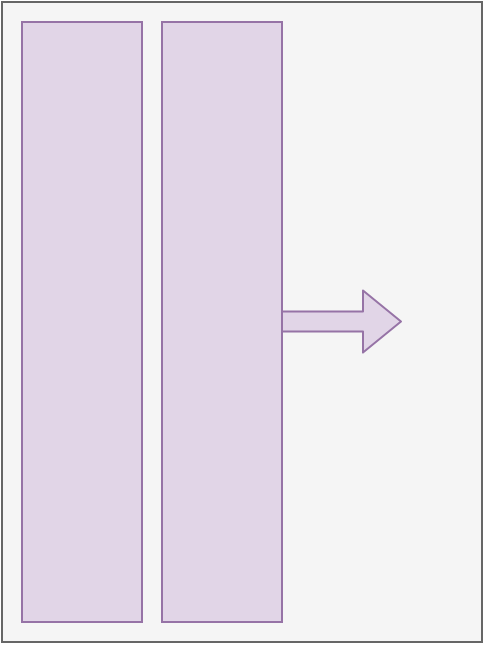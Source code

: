 <mxfile version="13.1.5" type="device"><diagram id="LgjTPwxMQ01JuIyx9_Hg" name="Page-1"><mxGraphModel dx="731" dy="452" grid="1" gridSize="10" guides="1" tooltips="1" connect="1" arrows="1" fold="1" page="1" pageScale="1" pageWidth="850" pageHeight="1100" math="0" shadow="0"><root><mxCell id="0"/><mxCell id="1" parent="0"/><mxCell id="t0PvGvEKLj19Cgtn3Sia-1" value="" style="rounded=0;whiteSpace=wrap;html=1;fillColor=#f5f5f5;strokeColor=#666666;fontColor=#333333;" vertex="1" parent="1"><mxGeometry x="160" y="80" width="240" height="320" as="geometry"/></mxCell><mxCell id="t0PvGvEKLj19Cgtn3Sia-6" value="" style="shape=flexArrow;endArrow=classic;html=1;fillColor=#e1d5e7;strokeColor=#9673a6;" edge="1" parent="1"><mxGeometry width="50" height="50" relative="1" as="geometry"><mxPoint x="290" y="239.8" as="sourcePoint"/><mxPoint x="360" y="239.8" as="targetPoint"/></mxGeometry></mxCell><mxCell id="t0PvGvEKLj19Cgtn3Sia-2" value="" style="rounded=0;whiteSpace=wrap;html=1;fillColor=#e1d5e7;strokeColor=#9673a6;" vertex="1" parent="1"><mxGeometry x="170" y="90" width="60" height="300" as="geometry"/></mxCell><mxCell id="t0PvGvEKLj19Cgtn3Sia-7" value="" style="rounded=0;whiteSpace=wrap;html=1;fillColor=#e1d5e7;strokeColor=#9673a6;" vertex="1" parent="1"><mxGeometry x="240" y="90" width="60" height="300" as="geometry"/></mxCell></root></mxGraphModel></diagram></mxfile>